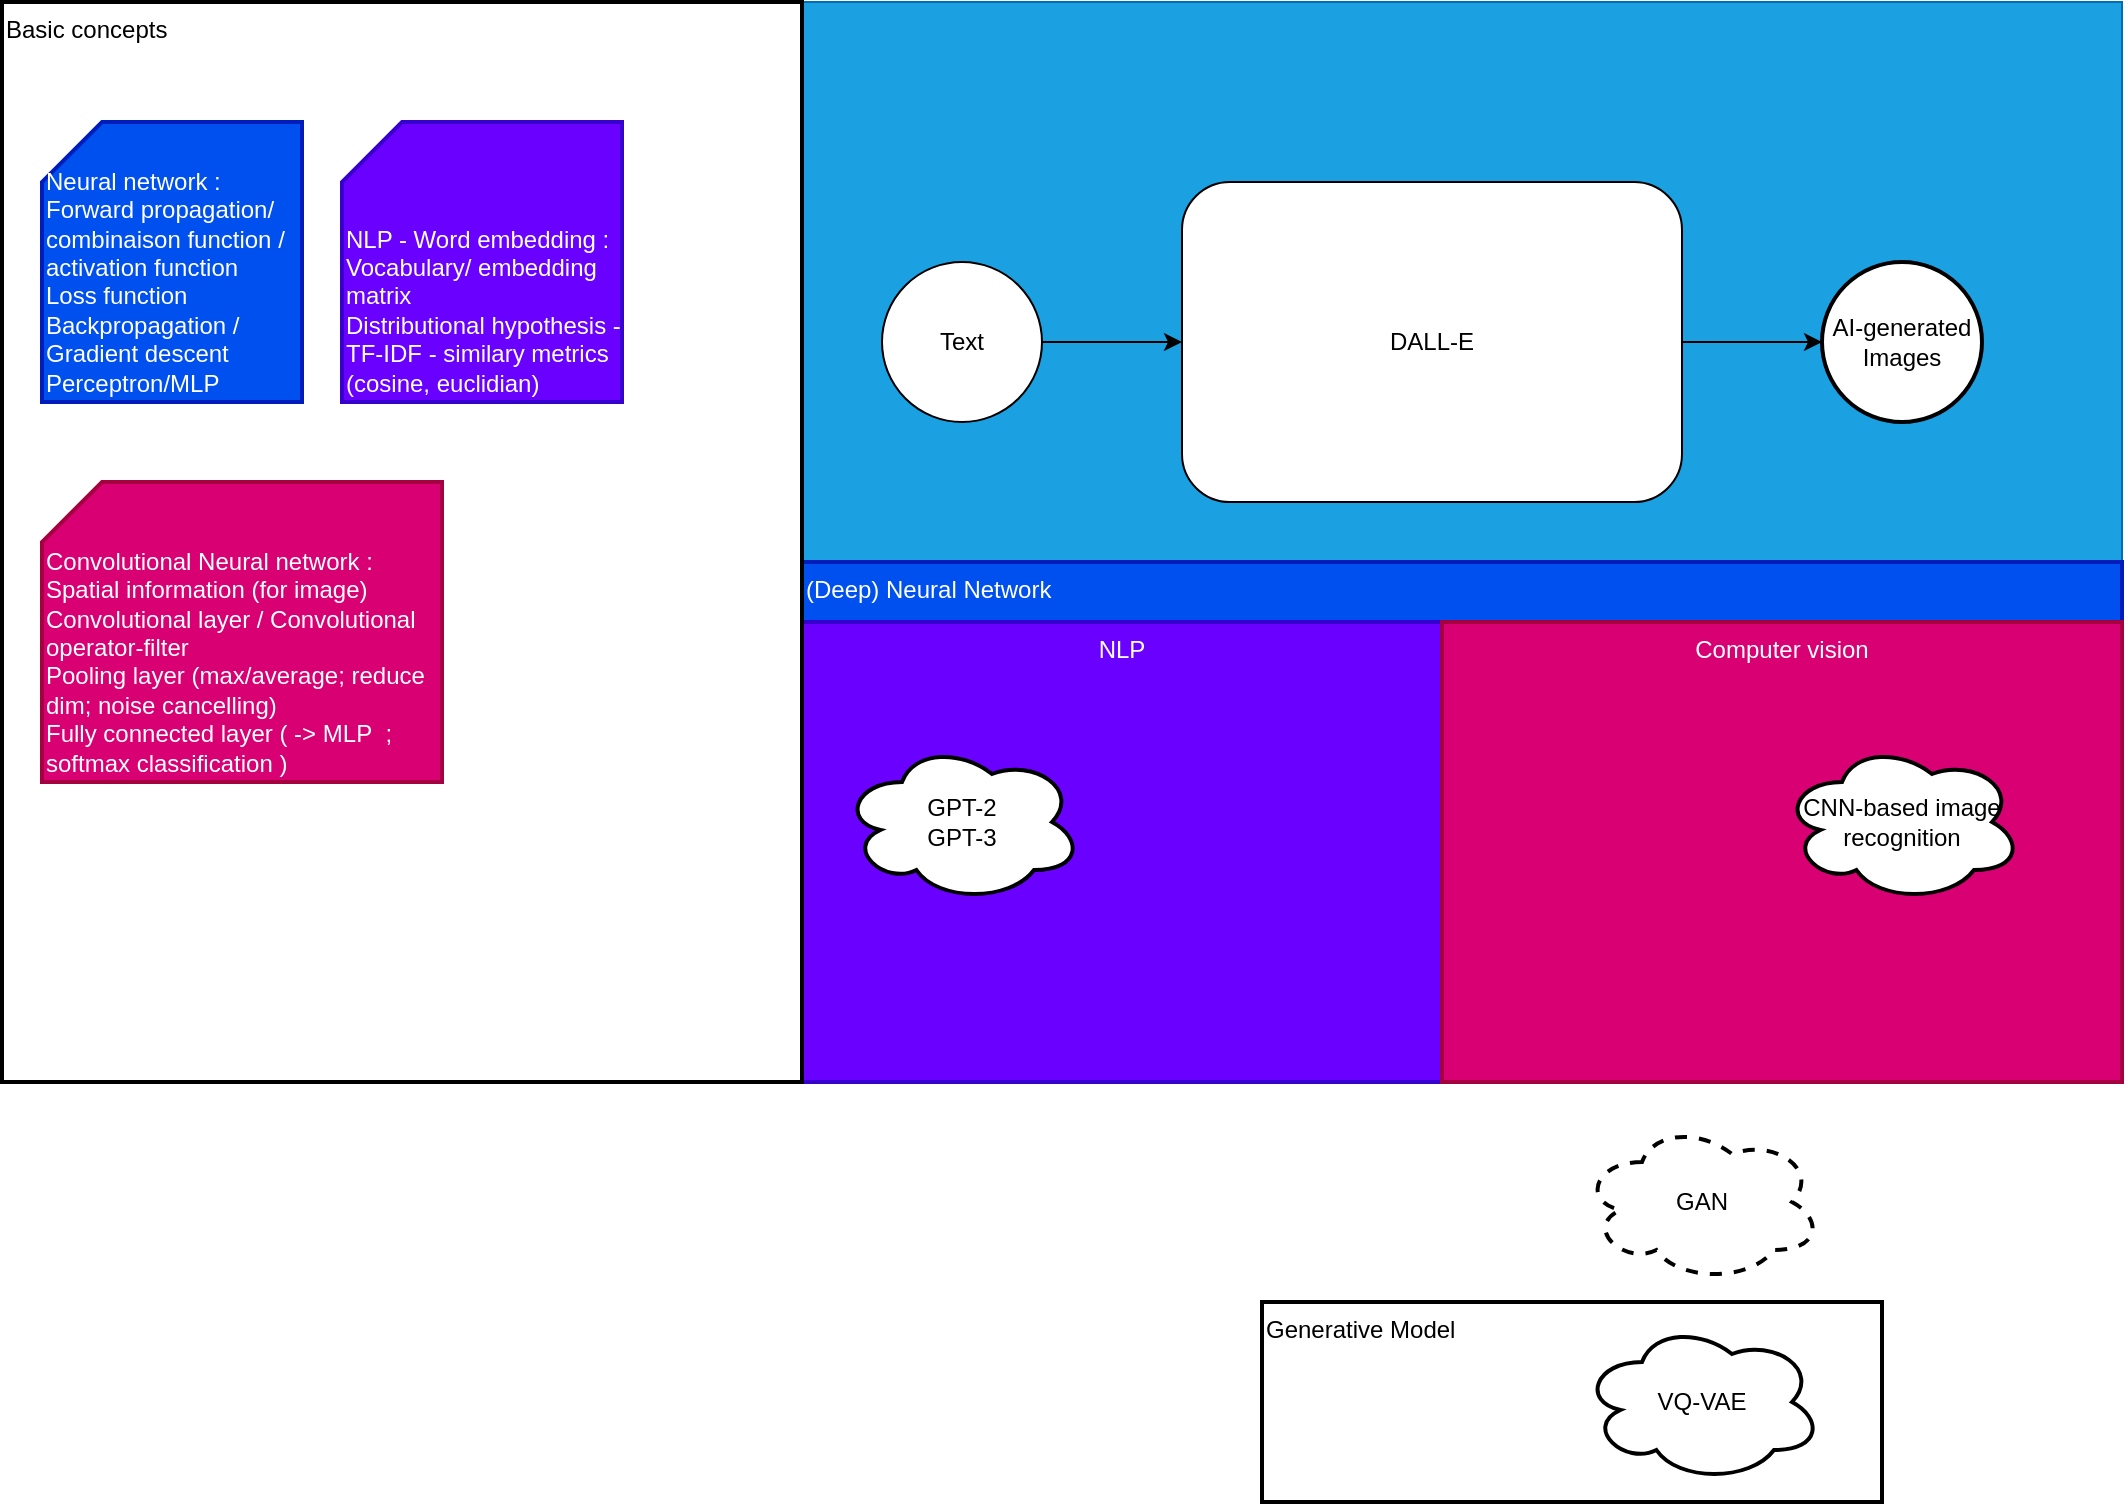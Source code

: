 <mxfile>
    <diagram id="71J7qtDuMBJcCd-01jse" name="Page-1">
        <mxGraphModel dx="1654" dy="649" grid="1" gridSize="10" guides="1" tooltips="1" connect="1" arrows="1" fold="1" page="1" pageScale="1" pageWidth="827" pageHeight="1169" math="0" shadow="0">
            <root>
                <mxCell id="0"/>
                <mxCell id="1" parent="0"/>
                <mxCell id="19" value="Generative Model" style="rounded=0;whiteSpace=wrap;html=1;strokeWidth=2;gradientColor=none;verticalAlign=top;align=left;" parent="1" vertex="1">
                    <mxGeometry x="340" y="710" width="310" height="100" as="geometry"/>
                </mxCell>
                <mxCell id="2" value="" style="rounded=1;whiteSpace=wrap;html=1;" parent="1" vertex="1">
                    <mxGeometry x="350" y="300" width="120" height="60" as="geometry"/>
                </mxCell>
                <mxCell id="3" value="" style="rounded=0;whiteSpace=wrap;html=1;fillColor=#1ba1e2;strokeColor=#006EAF;fontColor=#ffffff;" parent="1" vertex="1">
                    <mxGeometry x="110" y="60" width="660" height="540" as="geometry"/>
                </mxCell>
                <mxCell id="9" style="edgeStyle=orthogonalEdgeStyle;rounded=0;orthogonalLoop=1;jettySize=auto;html=1;" parent="1" source="4" target="7" edge="1">
                    <mxGeometry relative="1" as="geometry"/>
                </mxCell>
                <mxCell id="4" value="DALL-E" style="rounded=1;whiteSpace=wrap;html=1;gradientColor=none;" parent="1" vertex="1">
                    <mxGeometry x="300" y="150" width="250" height="160" as="geometry"/>
                </mxCell>
                <mxCell id="8" style="edgeStyle=orthogonalEdgeStyle;rounded=0;orthogonalLoop=1;jettySize=auto;html=1;entryX=0;entryY=0.5;entryDx=0;entryDy=0;" parent="1" source="6" target="4" edge="1">
                    <mxGeometry relative="1" as="geometry"/>
                </mxCell>
                <mxCell id="6" value="Text" style="ellipse;whiteSpace=wrap;html=1;aspect=fixed;gradientColor=none;" parent="1" vertex="1">
                    <mxGeometry x="150" y="190" width="80" height="80" as="geometry"/>
                </mxCell>
                <mxCell id="7" value="AI-generated&lt;br&gt;Images" style="ellipse;whiteSpace=wrap;html=1;aspect=fixed;gradientColor=none;strokeWidth=2;" parent="1" vertex="1">
                    <mxGeometry x="620" y="190" width="80" height="80" as="geometry"/>
                </mxCell>
                <mxCell id="11" value="(Deep) Neural Network" style="rounded=0;whiteSpace=wrap;html=1;strokeWidth=2;align=left;verticalAlign=top;fillColor=#0050ef;strokeColor=#001DBC;fontColor=#ffffff;" parent="1" vertex="1">
                    <mxGeometry x="110" y="340" width="660" height="260" as="geometry"/>
                </mxCell>
                <mxCell id="12" value="NLP" style="rounded=0;whiteSpace=wrap;html=1;strokeWidth=2;verticalAlign=top;fillColor=#6a00ff;strokeColor=#3700CC;fontColor=#ffffff;" parent="1" vertex="1">
                    <mxGeometry x="110" y="370" width="320" height="230" as="geometry"/>
                </mxCell>
                <mxCell id="13" value="Computer vision" style="rounded=0;whiteSpace=wrap;html=1;strokeWidth=2;verticalAlign=top;fillColor=#d80073;strokeColor=#A50040;fontColor=#ffffff;" parent="1" vertex="1">
                    <mxGeometry x="430" y="370" width="340" height="230" as="geometry"/>
                </mxCell>
                <mxCell id="15" value="GPT-2&lt;br&gt;GPT-3" style="ellipse;shape=cloud;whiteSpace=wrap;html=1;strokeWidth=2;gradientColor=none;verticalAlign=middle;" parent="1" vertex="1">
                    <mxGeometry x="130" y="430" width="120" height="80" as="geometry"/>
                </mxCell>
                <mxCell id="16" value="CNN-based image recognition" style="ellipse;shape=cloud;whiteSpace=wrap;html=1;strokeWidth=2;gradientColor=none;verticalAlign=middle;" parent="1" vertex="1">
                    <mxGeometry x="600" y="430" width="120" height="80" as="geometry"/>
                </mxCell>
                <mxCell id="18" value="VQ-VAE" style="ellipse;shape=cloud;whiteSpace=wrap;html=1;strokeWidth=2;gradientColor=none;verticalAlign=middle;" parent="1" vertex="1">
                    <mxGeometry x="500" y="720" width="120" height="80" as="geometry"/>
                </mxCell>
                <mxCell id="20" value="GAN" style="ellipse;shape=cloud;whiteSpace=wrap;html=1;strokeWidth=2;gradientColor=none;verticalAlign=middle;dashed=1;" parent="1" vertex="1">
                    <mxGeometry x="500" y="620" width="120" height="80" as="geometry"/>
                </mxCell>
                <mxCell id="21" value="Basic concepts" style="rounded=0;whiteSpace=wrap;html=1;strokeWidth=2;gradientColor=none;align=left;verticalAlign=top;" parent="1" vertex="1">
                    <mxGeometry x="-290" y="60" width="400" height="540" as="geometry"/>
                </mxCell>
                <mxCell id="23" value="&lt;span&gt;Neural network :&lt;/span&gt;&lt;br&gt;&lt;span&gt;Forward propagation/ combinaison function / activation function&lt;/span&gt;&lt;br&gt;&lt;span&gt;Loss function&lt;/span&gt;&lt;br&gt;&lt;span&gt;Backpropagation / Gradient descent&lt;br&gt;Perceptron/MLP&lt;br&gt;&lt;/span&gt;" style="shape=card;whiteSpace=wrap;html=1;strokeWidth=2;align=left;verticalAlign=bottom;fillColor=#0050ef;strokeColor=#001DBC;fontColor=#ffffff;" parent="1" vertex="1">
                    <mxGeometry x="-270" y="120" width="130" height="140" as="geometry"/>
                </mxCell>
                <mxCell id="24" value="NLP - Word embedding :&lt;br&gt;Vocabulary/ embedding matrix&lt;br&gt;Distributional hypothesis - TF-IDF - similary metrics (cosine, euclidian)" style="shape=card;whiteSpace=wrap;html=1;strokeWidth=2;align=left;verticalAlign=bottom;fillColor=#6a00ff;strokeColor=#3700CC;fontColor=#ffffff;" parent="1" vertex="1">
                    <mxGeometry x="-120" y="120" width="140" height="140" as="geometry"/>
                </mxCell>
                <mxCell id="25" value="&lt;span&gt;Convolutional Neural network :&lt;br&gt;&lt;/span&gt;Spatial information (for image)&lt;br&gt;Convolutional layer / Convolutional operator-filter&lt;br&gt;Pooling layer (max/average; reduce dim; noise cancelling)&lt;br&gt;Fully connected layer ( -&amp;gt; MLP&amp;nbsp; ; softmax classification )" style="shape=card;whiteSpace=wrap;html=1;strokeWidth=2;align=left;verticalAlign=bottom;fillColor=#d80073;strokeColor=#A50040;fontColor=#ffffff;" vertex="1" parent="1">
                    <mxGeometry x="-270" y="300" width="200" height="150" as="geometry"/>
                </mxCell>
            </root>
        </mxGraphModel>
    </diagram>
</mxfile>